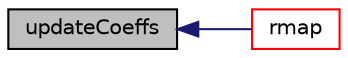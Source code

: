 digraph "updateCoeffs"
{
  bgcolor="transparent";
  edge [fontname="Helvetica",fontsize="10",labelfontname="Helvetica",labelfontsize="10"];
  node [fontname="Helvetica",fontsize="10",shape=record];
  rankdir="LR";
  Node146 [label="updateCoeffs",height=0.2,width=0.4,color="black", fillcolor="grey75", style="filled", fontcolor="black"];
  Node146 -> Node147 [dir="back",color="midnightblue",fontsize="10",style="solid",fontname="Helvetica"];
  Node147 [label="rmap",height=0.2,width=0.4,color="red",URL="$a22817.html#ab506535cf09d78dfbd0b0c7c9a76826d",tooltip="Reverse map the given fvPatchField onto this fvPatchField. "];
}
